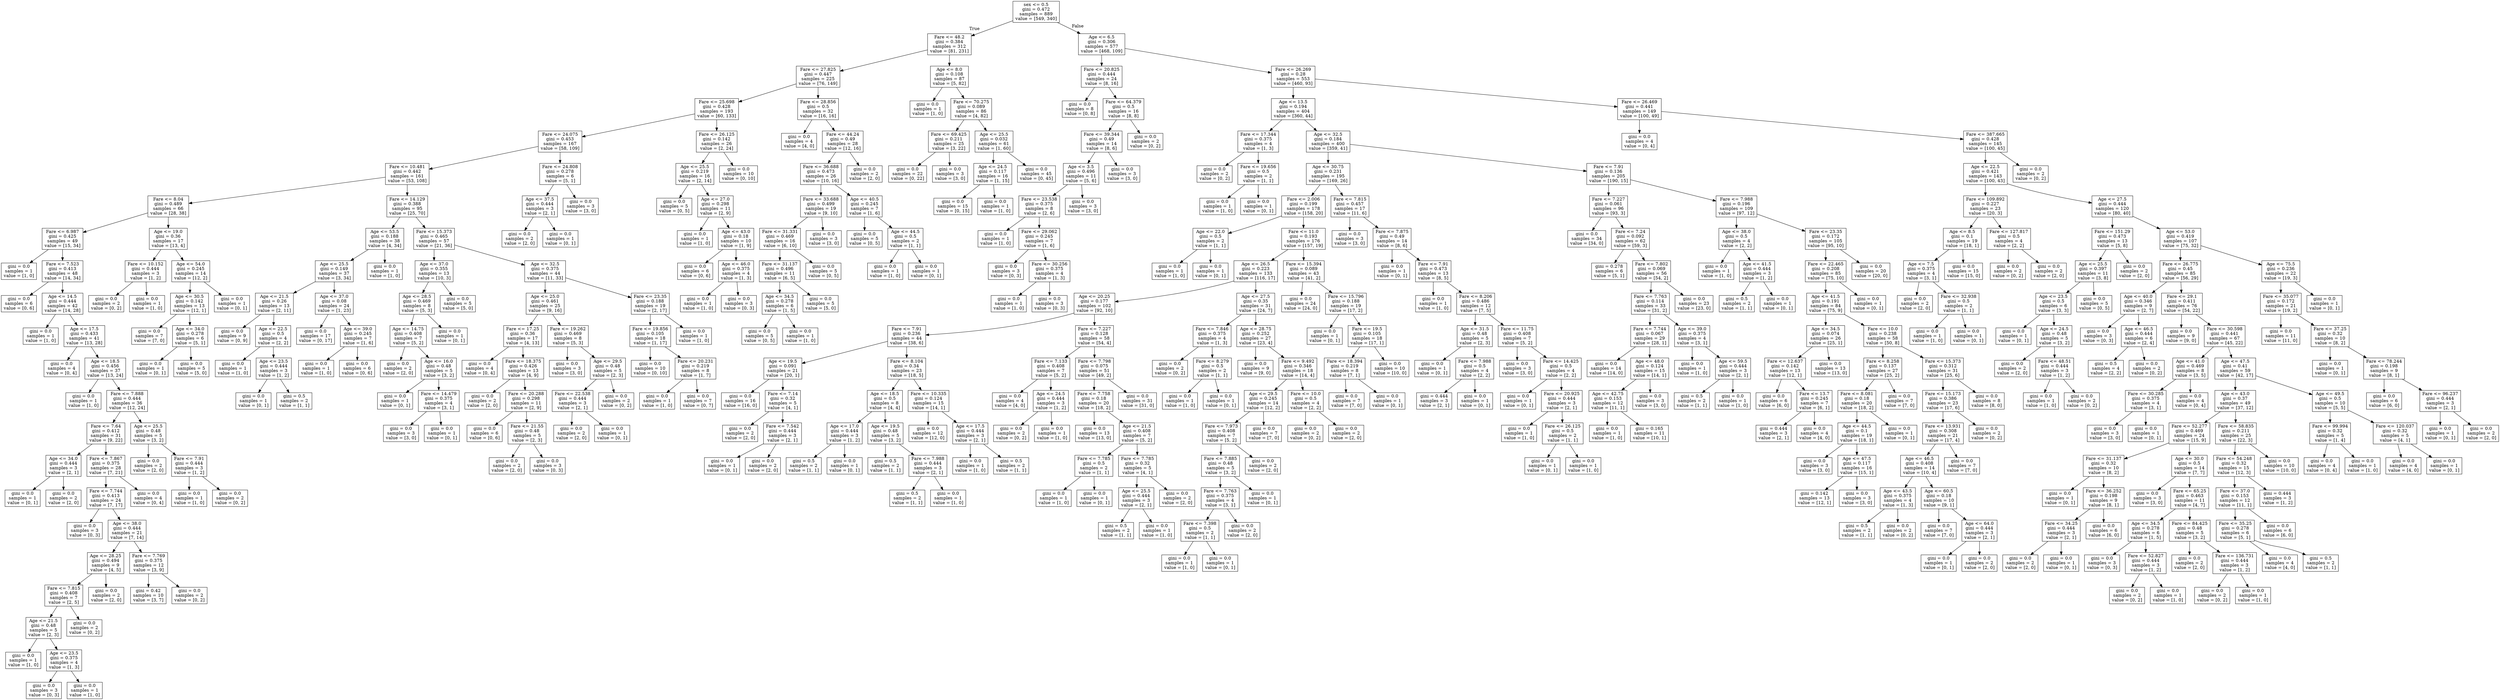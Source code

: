 digraph Tree {
node [shape=box] ;
0 [label="sex <= 0.5\ngini = 0.472\nsamples = 889\nvalue = [549, 340]"] ;
1 [label="Fare <= 48.2\ngini = 0.384\nsamples = 312\nvalue = [81, 231]"] ;
0 -> 1 [labeldistance=2.5, labelangle=45, headlabel="True"] ;
2 [label="Fare <= 27.825\ngini = 0.447\nsamples = 225\nvalue = [76, 149]"] ;
1 -> 2 ;
3 [label="Fare <= 25.698\ngini = 0.428\nsamples = 193\nvalue = [60, 133]"] ;
2 -> 3 ;
4 [label="Fare <= 24.075\ngini = 0.453\nsamples = 167\nvalue = [58, 109]"] ;
3 -> 4 ;
5 [label="Fare <= 10.481\ngini = 0.442\nsamples = 161\nvalue = [53, 108]"] ;
4 -> 5 ;
6 [label="Fare <= 8.04\ngini = 0.489\nsamples = 66\nvalue = [28, 38]"] ;
5 -> 6 ;
7 [label="Fare <= 6.987\ngini = 0.425\nsamples = 49\nvalue = [15, 34]"] ;
6 -> 7 ;
8 [label="gini = 0.0\nsamples = 1\nvalue = [1, 0]"] ;
7 -> 8 ;
9 [label="Fare <= 7.523\ngini = 0.413\nsamples = 48\nvalue = [14, 34]"] ;
7 -> 9 ;
10 [label="gini = 0.0\nsamples = 6\nvalue = [0, 6]"] ;
9 -> 10 ;
11 [label="Age <= 14.5\ngini = 0.444\nsamples = 42\nvalue = [14, 28]"] ;
9 -> 11 ;
12 [label="gini = 0.0\nsamples = 1\nvalue = [1, 0]"] ;
11 -> 12 ;
13 [label="Age <= 17.5\ngini = 0.433\nsamples = 41\nvalue = [13, 28]"] ;
11 -> 13 ;
14 [label="gini = 0.0\nsamples = 4\nvalue = [0, 4]"] ;
13 -> 14 ;
15 [label="Age <= 18.5\ngini = 0.456\nsamples = 37\nvalue = [13, 24]"] ;
13 -> 15 ;
16 [label="gini = 0.0\nsamples = 1\nvalue = [1, 0]"] ;
15 -> 16 ;
17 [label="Fare <= 7.888\ngini = 0.444\nsamples = 36\nvalue = [12, 24]"] ;
15 -> 17 ;
18 [label="Fare <= 7.64\ngini = 0.412\nsamples = 31\nvalue = [9, 22]"] ;
17 -> 18 ;
19 [label="Age <= 34.0\ngini = 0.444\nsamples = 3\nvalue = [2, 1]"] ;
18 -> 19 ;
20 [label="gini = 0.0\nsamples = 1\nvalue = [0, 1]"] ;
19 -> 20 ;
21 [label="gini = 0.0\nsamples = 2\nvalue = [2, 0]"] ;
19 -> 21 ;
22 [label="Fare <= 7.867\ngini = 0.375\nsamples = 28\nvalue = [7, 21]"] ;
18 -> 22 ;
23 [label="Fare <= 7.744\ngini = 0.413\nsamples = 24\nvalue = [7, 17]"] ;
22 -> 23 ;
24 [label="gini = 0.0\nsamples = 3\nvalue = [0, 3]"] ;
23 -> 24 ;
25 [label="Age <= 38.0\ngini = 0.444\nsamples = 21\nvalue = [7, 14]"] ;
23 -> 25 ;
26 [label="Age <= 28.25\ngini = 0.494\nsamples = 9\nvalue = [4, 5]"] ;
25 -> 26 ;
27 [label="Fare <= 7.815\ngini = 0.408\nsamples = 7\nvalue = [2, 5]"] ;
26 -> 27 ;
28 [label="Age <= 21.5\ngini = 0.48\nsamples = 5\nvalue = [2, 3]"] ;
27 -> 28 ;
29 [label="gini = 0.0\nsamples = 1\nvalue = [1, 0]"] ;
28 -> 29 ;
30 [label="Age <= 23.5\ngini = 0.375\nsamples = 4\nvalue = [1, 3]"] ;
28 -> 30 ;
31 [label="gini = 0.0\nsamples = 3\nvalue = [0, 3]"] ;
30 -> 31 ;
32 [label="gini = 0.0\nsamples = 1\nvalue = [1, 0]"] ;
30 -> 32 ;
33 [label="gini = 0.0\nsamples = 2\nvalue = [0, 2]"] ;
27 -> 33 ;
34 [label="gini = 0.0\nsamples = 2\nvalue = [2, 0]"] ;
26 -> 34 ;
35 [label="Fare <= 7.769\ngini = 0.375\nsamples = 12\nvalue = [3, 9]"] ;
25 -> 35 ;
36 [label="gini = 0.42\nsamples = 10\nvalue = [3, 7]"] ;
35 -> 36 ;
37 [label="gini = 0.0\nsamples = 2\nvalue = [0, 2]"] ;
35 -> 37 ;
38 [label="gini = 0.0\nsamples = 4\nvalue = [0, 4]"] ;
22 -> 38 ;
39 [label="Age <= 25.5\ngini = 0.48\nsamples = 5\nvalue = [3, 2]"] ;
17 -> 39 ;
40 [label="gini = 0.0\nsamples = 2\nvalue = [2, 0]"] ;
39 -> 40 ;
41 [label="Fare <= 7.91\ngini = 0.444\nsamples = 3\nvalue = [1, 2]"] ;
39 -> 41 ;
42 [label="gini = 0.0\nsamples = 1\nvalue = [1, 0]"] ;
41 -> 42 ;
43 [label="gini = 0.0\nsamples = 2\nvalue = [0, 2]"] ;
41 -> 43 ;
44 [label="Age <= 19.0\ngini = 0.36\nsamples = 17\nvalue = [13, 4]"] ;
6 -> 44 ;
45 [label="Fare <= 10.152\ngini = 0.444\nsamples = 3\nvalue = [1, 2]"] ;
44 -> 45 ;
46 [label="gini = 0.0\nsamples = 2\nvalue = [0, 2]"] ;
45 -> 46 ;
47 [label="gini = 0.0\nsamples = 1\nvalue = [1, 0]"] ;
45 -> 47 ;
48 [label="Age <= 54.0\ngini = 0.245\nsamples = 14\nvalue = [12, 2]"] ;
44 -> 48 ;
49 [label="Age <= 30.5\ngini = 0.142\nsamples = 13\nvalue = [12, 1]"] ;
48 -> 49 ;
50 [label="gini = 0.0\nsamples = 7\nvalue = [7, 0]"] ;
49 -> 50 ;
51 [label="Age <= 34.0\ngini = 0.278\nsamples = 6\nvalue = [5, 1]"] ;
49 -> 51 ;
52 [label="gini = 0.0\nsamples = 1\nvalue = [0, 1]"] ;
51 -> 52 ;
53 [label="gini = 0.0\nsamples = 5\nvalue = [5, 0]"] ;
51 -> 53 ;
54 [label="gini = 0.0\nsamples = 1\nvalue = [0, 1]"] ;
48 -> 54 ;
55 [label="Fare <= 14.129\ngini = 0.388\nsamples = 95\nvalue = [25, 70]"] ;
5 -> 55 ;
56 [label="Age <= 53.5\ngini = 0.188\nsamples = 38\nvalue = [4, 34]"] ;
55 -> 56 ;
57 [label="Age <= 25.5\ngini = 0.149\nsamples = 37\nvalue = [3, 34]"] ;
56 -> 57 ;
58 [label="Age <= 21.5\ngini = 0.26\nsamples = 13\nvalue = [2, 11]"] ;
57 -> 58 ;
59 [label="gini = 0.0\nsamples = 9\nvalue = [0, 9]"] ;
58 -> 59 ;
60 [label="Age <= 22.5\ngini = 0.5\nsamples = 4\nvalue = [2, 2]"] ;
58 -> 60 ;
61 [label="gini = 0.0\nsamples = 1\nvalue = [1, 0]"] ;
60 -> 61 ;
62 [label="Age <= 23.5\ngini = 0.444\nsamples = 3\nvalue = [1, 2]"] ;
60 -> 62 ;
63 [label="gini = 0.0\nsamples = 1\nvalue = [0, 1]"] ;
62 -> 63 ;
64 [label="gini = 0.5\nsamples = 2\nvalue = [1, 1]"] ;
62 -> 64 ;
65 [label="Age <= 37.0\ngini = 0.08\nsamples = 24\nvalue = [1, 23]"] ;
57 -> 65 ;
66 [label="gini = 0.0\nsamples = 17\nvalue = [0, 17]"] ;
65 -> 66 ;
67 [label="Age <= 39.0\ngini = 0.245\nsamples = 7\nvalue = [1, 6]"] ;
65 -> 67 ;
68 [label="gini = 0.0\nsamples = 1\nvalue = [1, 0]"] ;
67 -> 68 ;
69 [label="gini = 0.0\nsamples = 6\nvalue = [0, 6]"] ;
67 -> 69 ;
70 [label="gini = 0.0\nsamples = 1\nvalue = [1, 0]"] ;
56 -> 70 ;
71 [label="Fare <= 15.373\ngini = 0.465\nsamples = 57\nvalue = [21, 36]"] ;
55 -> 71 ;
72 [label="Age <= 37.0\ngini = 0.355\nsamples = 13\nvalue = [10, 3]"] ;
71 -> 72 ;
73 [label="Age <= 28.5\ngini = 0.469\nsamples = 8\nvalue = [5, 3]"] ;
72 -> 73 ;
74 [label="Age <= 14.75\ngini = 0.408\nsamples = 7\nvalue = [5, 2]"] ;
73 -> 74 ;
75 [label="gini = 0.0\nsamples = 2\nvalue = [2, 0]"] ;
74 -> 75 ;
76 [label="Age <= 16.0\ngini = 0.48\nsamples = 5\nvalue = [3, 2]"] ;
74 -> 76 ;
77 [label="gini = 0.0\nsamples = 1\nvalue = [0, 1]"] ;
76 -> 77 ;
78 [label="Fare <= 14.479\ngini = 0.375\nsamples = 4\nvalue = [3, 1]"] ;
76 -> 78 ;
79 [label="gini = 0.0\nsamples = 3\nvalue = [3, 0]"] ;
78 -> 79 ;
80 [label="gini = 0.0\nsamples = 1\nvalue = [0, 1]"] ;
78 -> 80 ;
81 [label="gini = 0.0\nsamples = 1\nvalue = [0, 1]"] ;
73 -> 81 ;
82 [label="gini = 0.0\nsamples = 5\nvalue = [5, 0]"] ;
72 -> 82 ;
83 [label="Age <= 32.5\ngini = 0.375\nsamples = 44\nvalue = [11, 33]"] ;
71 -> 83 ;
84 [label="Age <= 25.0\ngini = 0.461\nsamples = 25\nvalue = [9, 16]"] ;
83 -> 84 ;
85 [label="Fare <= 17.25\ngini = 0.36\nsamples = 17\nvalue = [4, 13]"] ;
84 -> 85 ;
86 [label="gini = 0.0\nsamples = 4\nvalue = [0, 4]"] ;
85 -> 86 ;
87 [label="Fare <= 18.375\ngini = 0.426\nsamples = 13\nvalue = [4, 9]"] ;
85 -> 87 ;
88 [label="gini = 0.0\nsamples = 2\nvalue = [2, 0]"] ;
87 -> 88 ;
89 [label="Fare <= 20.288\ngini = 0.298\nsamples = 11\nvalue = [2, 9]"] ;
87 -> 89 ;
90 [label="gini = 0.0\nsamples = 6\nvalue = [0, 6]"] ;
89 -> 90 ;
91 [label="Fare <= 21.55\ngini = 0.48\nsamples = 5\nvalue = [2, 3]"] ;
89 -> 91 ;
92 [label="gini = 0.0\nsamples = 2\nvalue = [2, 0]"] ;
91 -> 92 ;
93 [label="gini = 0.0\nsamples = 3\nvalue = [0, 3]"] ;
91 -> 93 ;
94 [label="Fare <= 19.262\ngini = 0.469\nsamples = 8\nvalue = [5, 3]"] ;
84 -> 94 ;
95 [label="gini = 0.0\nsamples = 3\nvalue = [3, 0]"] ;
94 -> 95 ;
96 [label="Age <= 29.5\ngini = 0.48\nsamples = 5\nvalue = [2, 3]"] ;
94 -> 96 ;
97 [label="Fare <= 22.538\ngini = 0.444\nsamples = 3\nvalue = [2, 1]"] ;
96 -> 97 ;
98 [label="gini = 0.0\nsamples = 2\nvalue = [2, 0]"] ;
97 -> 98 ;
99 [label="gini = 0.0\nsamples = 1\nvalue = [0, 1]"] ;
97 -> 99 ;
100 [label="gini = 0.0\nsamples = 2\nvalue = [0, 2]"] ;
96 -> 100 ;
101 [label="Fare <= 23.35\ngini = 0.188\nsamples = 19\nvalue = [2, 17]"] ;
83 -> 101 ;
102 [label="Fare <= 19.856\ngini = 0.105\nsamples = 18\nvalue = [1, 17]"] ;
101 -> 102 ;
103 [label="gini = 0.0\nsamples = 10\nvalue = [0, 10]"] ;
102 -> 103 ;
104 [label="Fare <= 20.231\ngini = 0.219\nsamples = 8\nvalue = [1, 7]"] ;
102 -> 104 ;
105 [label="gini = 0.0\nsamples = 1\nvalue = [1, 0]"] ;
104 -> 105 ;
106 [label="gini = 0.0\nsamples = 7\nvalue = [0, 7]"] ;
104 -> 106 ;
107 [label="gini = 0.0\nsamples = 1\nvalue = [1, 0]"] ;
101 -> 107 ;
108 [label="Fare <= 24.808\ngini = 0.278\nsamples = 6\nvalue = [5, 1]"] ;
4 -> 108 ;
109 [label="Age <= 37.5\ngini = 0.444\nsamples = 3\nvalue = [2, 1]"] ;
108 -> 109 ;
110 [label="gini = 0.0\nsamples = 2\nvalue = [2, 0]"] ;
109 -> 110 ;
111 [label="gini = 0.0\nsamples = 1\nvalue = [0, 1]"] ;
109 -> 111 ;
112 [label="gini = 0.0\nsamples = 3\nvalue = [3, 0]"] ;
108 -> 112 ;
113 [label="Fare <= 26.125\ngini = 0.142\nsamples = 26\nvalue = [2, 24]"] ;
3 -> 113 ;
114 [label="Age <= 25.5\ngini = 0.219\nsamples = 16\nvalue = [2, 14]"] ;
113 -> 114 ;
115 [label="gini = 0.0\nsamples = 5\nvalue = [0, 5]"] ;
114 -> 115 ;
116 [label="Age <= 27.0\ngini = 0.298\nsamples = 11\nvalue = [2, 9]"] ;
114 -> 116 ;
117 [label="gini = 0.0\nsamples = 1\nvalue = [1, 0]"] ;
116 -> 117 ;
118 [label="Age <= 43.0\ngini = 0.18\nsamples = 10\nvalue = [1, 9]"] ;
116 -> 118 ;
119 [label="gini = 0.0\nsamples = 6\nvalue = [0, 6]"] ;
118 -> 119 ;
120 [label="Age <= 46.0\ngini = 0.375\nsamples = 4\nvalue = [1, 3]"] ;
118 -> 120 ;
121 [label="gini = 0.0\nsamples = 1\nvalue = [1, 0]"] ;
120 -> 121 ;
122 [label="gini = 0.0\nsamples = 3\nvalue = [0, 3]"] ;
120 -> 122 ;
123 [label="gini = 0.0\nsamples = 10\nvalue = [0, 10]"] ;
113 -> 123 ;
124 [label="Fare <= 28.856\ngini = 0.5\nsamples = 32\nvalue = [16, 16]"] ;
2 -> 124 ;
125 [label="gini = 0.0\nsamples = 4\nvalue = [4, 0]"] ;
124 -> 125 ;
126 [label="Fare <= 44.24\ngini = 0.49\nsamples = 28\nvalue = [12, 16]"] ;
124 -> 126 ;
127 [label="Fare <= 36.688\ngini = 0.473\nsamples = 26\nvalue = [10, 16]"] ;
126 -> 127 ;
128 [label="Fare <= 33.688\ngini = 0.499\nsamples = 19\nvalue = [9, 10]"] ;
127 -> 128 ;
129 [label="Fare <= 31.331\ngini = 0.469\nsamples = 16\nvalue = [6, 10]"] ;
128 -> 129 ;
130 [label="Fare <= 31.137\ngini = 0.496\nsamples = 11\nvalue = [6, 5]"] ;
129 -> 130 ;
131 [label="Age <= 34.5\ngini = 0.278\nsamples = 6\nvalue = [1, 5]"] ;
130 -> 131 ;
132 [label="gini = 0.0\nsamples = 5\nvalue = [0, 5]"] ;
131 -> 132 ;
133 [label="gini = 0.0\nsamples = 1\nvalue = [1, 0]"] ;
131 -> 133 ;
134 [label="gini = 0.0\nsamples = 5\nvalue = [5, 0]"] ;
130 -> 134 ;
135 [label="gini = 0.0\nsamples = 5\nvalue = [0, 5]"] ;
129 -> 135 ;
136 [label="gini = 0.0\nsamples = 3\nvalue = [3, 0]"] ;
128 -> 136 ;
137 [label="Age <= 40.5\ngini = 0.245\nsamples = 7\nvalue = [1, 6]"] ;
127 -> 137 ;
138 [label="gini = 0.0\nsamples = 5\nvalue = [0, 5]"] ;
137 -> 138 ;
139 [label="Age <= 44.5\ngini = 0.5\nsamples = 2\nvalue = [1, 1]"] ;
137 -> 139 ;
140 [label="gini = 0.0\nsamples = 1\nvalue = [1, 0]"] ;
139 -> 140 ;
141 [label="gini = 0.0\nsamples = 1\nvalue = [0, 1]"] ;
139 -> 141 ;
142 [label="gini = 0.0\nsamples = 2\nvalue = [2, 0]"] ;
126 -> 142 ;
143 [label="Age <= 8.0\ngini = 0.108\nsamples = 87\nvalue = [5, 82]"] ;
1 -> 143 ;
144 [label="gini = 0.0\nsamples = 1\nvalue = [1, 0]"] ;
143 -> 144 ;
145 [label="Fare <= 70.275\ngini = 0.089\nsamples = 86\nvalue = [4, 82]"] ;
143 -> 145 ;
146 [label="Fare <= 69.425\ngini = 0.211\nsamples = 25\nvalue = [3, 22]"] ;
145 -> 146 ;
147 [label="gini = 0.0\nsamples = 22\nvalue = [0, 22]"] ;
146 -> 147 ;
148 [label="gini = 0.0\nsamples = 3\nvalue = [3, 0]"] ;
146 -> 148 ;
149 [label="Age <= 25.5\ngini = 0.032\nsamples = 61\nvalue = [1, 60]"] ;
145 -> 149 ;
150 [label="Age <= 24.5\ngini = 0.117\nsamples = 16\nvalue = [1, 15]"] ;
149 -> 150 ;
151 [label="gini = 0.0\nsamples = 15\nvalue = [0, 15]"] ;
150 -> 151 ;
152 [label="gini = 0.0\nsamples = 1\nvalue = [1, 0]"] ;
150 -> 152 ;
153 [label="gini = 0.0\nsamples = 45\nvalue = [0, 45]"] ;
149 -> 153 ;
154 [label="Age <= 6.5\ngini = 0.306\nsamples = 577\nvalue = [468, 109]"] ;
0 -> 154 [labeldistance=2.5, labelangle=-45, headlabel="False"] ;
155 [label="Fare <= 20.825\ngini = 0.444\nsamples = 24\nvalue = [8, 16]"] ;
154 -> 155 ;
156 [label="gini = 0.0\nsamples = 8\nvalue = [0, 8]"] ;
155 -> 156 ;
157 [label="Fare <= 64.379\ngini = 0.5\nsamples = 16\nvalue = [8, 8]"] ;
155 -> 157 ;
158 [label="Fare <= 39.344\ngini = 0.49\nsamples = 14\nvalue = [8, 6]"] ;
157 -> 158 ;
159 [label="Age <= 3.5\ngini = 0.496\nsamples = 11\nvalue = [5, 6]"] ;
158 -> 159 ;
160 [label="Fare <= 23.538\ngini = 0.375\nsamples = 8\nvalue = [2, 6]"] ;
159 -> 160 ;
161 [label="gini = 0.0\nsamples = 1\nvalue = [1, 0]"] ;
160 -> 161 ;
162 [label="Fare <= 29.062\ngini = 0.245\nsamples = 7\nvalue = [1, 6]"] ;
160 -> 162 ;
163 [label="gini = 0.0\nsamples = 3\nvalue = [0, 3]"] ;
162 -> 163 ;
164 [label="Fare <= 30.256\ngini = 0.375\nsamples = 4\nvalue = [1, 3]"] ;
162 -> 164 ;
165 [label="gini = 0.0\nsamples = 1\nvalue = [1, 0]"] ;
164 -> 165 ;
166 [label="gini = 0.0\nsamples = 3\nvalue = [0, 3]"] ;
164 -> 166 ;
167 [label="gini = 0.0\nsamples = 3\nvalue = [3, 0]"] ;
159 -> 167 ;
168 [label="gini = 0.0\nsamples = 3\nvalue = [3, 0]"] ;
158 -> 168 ;
169 [label="gini = 0.0\nsamples = 2\nvalue = [0, 2]"] ;
157 -> 169 ;
170 [label="Fare <= 26.269\ngini = 0.28\nsamples = 553\nvalue = [460, 93]"] ;
154 -> 170 ;
171 [label="Age <= 13.5\ngini = 0.194\nsamples = 404\nvalue = [360, 44]"] ;
170 -> 171 ;
172 [label="Fare <= 17.344\ngini = 0.375\nsamples = 4\nvalue = [1, 3]"] ;
171 -> 172 ;
173 [label="gini = 0.0\nsamples = 2\nvalue = [0, 2]"] ;
172 -> 173 ;
174 [label="Fare <= 19.656\ngini = 0.5\nsamples = 2\nvalue = [1, 1]"] ;
172 -> 174 ;
175 [label="gini = 0.0\nsamples = 1\nvalue = [1, 0]"] ;
174 -> 175 ;
176 [label="gini = 0.0\nsamples = 1\nvalue = [0, 1]"] ;
174 -> 176 ;
177 [label="Age <= 32.5\ngini = 0.184\nsamples = 400\nvalue = [359, 41]"] ;
171 -> 177 ;
178 [label="Age <= 30.75\ngini = 0.231\nsamples = 195\nvalue = [169, 26]"] ;
177 -> 178 ;
179 [label="Fare <= 2.006\ngini = 0.199\nsamples = 178\nvalue = [158, 20]"] ;
178 -> 179 ;
180 [label="Age <= 22.0\ngini = 0.5\nsamples = 2\nvalue = [1, 1]"] ;
179 -> 180 ;
181 [label="gini = 0.0\nsamples = 1\nvalue = [1, 0]"] ;
180 -> 181 ;
182 [label="gini = 0.0\nsamples = 1\nvalue = [0, 1]"] ;
180 -> 182 ;
183 [label="Fare <= 11.0\ngini = 0.193\nsamples = 176\nvalue = [157, 19]"] ;
179 -> 183 ;
184 [label="Age <= 26.5\ngini = 0.223\nsamples = 133\nvalue = [116, 17]"] ;
183 -> 184 ;
185 [label="Age <= 20.25\ngini = 0.177\nsamples = 102\nvalue = [92, 10]"] ;
184 -> 185 ;
186 [label="Fare <= 7.91\ngini = 0.236\nsamples = 44\nvalue = [38, 6]"] ;
185 -> 186 ;
187 [label="Age <= 19.5\ngini = 0.091\nsamples = 21\nvalue = [20, 1]"] ;
186 -> 187 ;
188 [label="gini = 0.0\nsamples = 16\nvalue = [16, 0]"] ;
187 -> 188 ;
189 [label="Fare <= 7.14\ngini = 0.32\nsamples = 5\nvalue = [4, 1]"] ;
187 -> 189 ;
190 [label="gini = 0.0\nsamples = 2\nvalue = [2, 0]"] ;
189 -> 190 ;
191 [label="Fare <= 7.542\ngini = 0.444\nsamples = 3\nvalue = [2, 1]"] ;
189 -> 191 ;
192 [label="gini = 0.0\nsamples = 1\nvalue = [0, 1]"] ;
191 -> 192 ;
193 [label="gini = 0.0\nsamples = 2\nvalue = [2, 0]"] ;
191 -> 193 ;
194 [label="Fare <= 8.104\ngini = 0.34\nsamples = 23\nvalue = [18, 5]"] ;
186 -> 194 ;
195 [label="Age <= 18.5\ngini = 0.5\nsamples = 8\nvalue = [4, 4]"] ;
194 -> 195 ;
196 [label="Age <= 17.0\ngini = 0.444\nsamples = 3\nvalue = [1, 2]"] ;
195 -> 196 ;
197 [label="gini = 0.5\nsamples = 2\nvalue = [1, 1]"] ;
196 -> 197 ;
198 [label="gini = 0.0\nsamples = 1\nvalue = [0, 1]"] ;
196 -> 198 ;
199 [label="Age <= 19.5\ngini = 0.48\nsamples = 5\nvalue = [3, 2]"] ;
195 -> 199 ;
200 [label="gini = 0.5\nsamples = 2\nvalue = [1, 1]"] ;
199 -> 200 ;
201 [label="Fare <= 7.988\ngini = 0.444\nsamples = 3\nvalue = [2, 1]"] ;
199 -> 201 ;
202 [label="gini = 0.5\nsamples = 2\nvalue = [1, 1]"] ;
201 -> 202 ;
203 [label="gini = 0.0\nsamples = 1\nvalue = [1, 0]"] ;
201 -> 203 ;
204 [label="Fare <= 10.335\ngini = 0.124\nsamples = 15\nvalue = [14, 1]"] ;
194 -> 204 ;
205 [label="gini = 0.0\nsamples = 12\nvalue = [12, 0]"] ;
204 -> 205 ;
206 [label="Age <= 17.5\ngini = 0.444\nsamples = 3\nvalue = [2, 1]"] ;
204 -> 206 ;
207 [label="gini = 0.0\nsamples = 1\nvalue = [1, 0]"] ;
206 -> 207 ;
208 [label="gini = 0.5\nsamples = 2\nvalue = [1, 1]"] ;
206 -> 208 ;
209 [label="Fare <= 7.227\ngini = 0.128\nsamples = 58\nvalue = [54, 4]"] ;
185 -> 209 ;
210 [label="Fare <= 7.133\ngini = 0.408\nsamples = 7\nvalue = [5, 2]"] ;
209 -> 210 ;
211 [label="gini = 0.0\nsamples = 4\nvalue = [4, 0]"] ;
210 -> 211 ;
212 [label="Age <= 24.5\ngini = 0.444\nsamples = 3\nvalue = [1, 2]"] ;
210 -> 212 ;
213 [label="gini = 0.0\nsamples = 2\nvalue = [0, 2]"] ;
212 -> 213 ;
214 [label="gini = 0.0\nsamples = 1\nvalue = [1, 0]"] ;
212 -> 214 ;
215 [label="Fare <= 7.798\ngini = 0.075\nsamples = 51\nvalue = [49, 2]"] ;
209 -> 215 ;
216 [label="Fare <= 7.758\ngini = 0.18\nsamples = 20\nvalue = [18, 2]"] ;
215 -> 216 ;
217 [label="gini = 0.0\nsamples = 13\nvalue = [13, 0]"] ;
216 -> 217 ;
218 [label="Age <= 21.5\ngini = 0.408\nsamples = 7\nvalue = [5, 2]"] ;
216 -> 218 ;
219 [label="Fare <= 7.785\ngini = 0.5\nsamples = 2\nvalue = [1, 1]"] ;
218 -> 219 ;
220 [label="gini = 0.0\nsamples = 1\nvalue = [1, 0]"] ;
219 -> 220 ;
221 [label="gini = 0.0\nsamples = 1\nvalue = [0, 1]"] ;
219 -> 221 ;
222 [label="Fare <= 7.785\ngini = 0.32\nsamples = 5\nvalue = [4, 1]"] ;
218 -> 222 ;
223 [label="Age <= 25.5\ngini = 0.444\nsamples = 3\nvalue = [2, 1]"] ;
222 -> 223 ;
224 [label="gini = 0.5\nsamples = 2\nvalue = [1, 1]"] ;
223 -> 224 ;
225 [label="gini = 0.0\nsamples = 1\nvalue = [1, 0]"] ;
223 -> 225 ;
226 [label="gini = 0.0\nsamples = 2\nvalue = [2, 0]"] ;
222 -> 226 ;
227 [label="gini = 0.0\nsamples = 31\nvalue = [31, 0]"] ;
215 -> 227 ;
228 [label="Age <= 27.5\ngini = 0.35\nsamples = 31\nvalue = [24, 7]"] ;
184 -> 228 ;
229 [label="Fare <= 7.846\ngini = 0.375\nsamples = 4\nvalue = [1, 3]"] ;
228 -> 229 ;
230 [label="gini = 0.0\nsamples = 2\nvalue = [0, 2]"] ;
229 -> 230 ;
231 [label="Fare <= 8.279\ngini = 0.5\nsamples = 2\nvalue = [1, 1]"] ;
229 -> 231 ;
232 [label="gini = 0.0\nsamples = 1\nvalue = [1, 0]"] ;
231 -> 232 ;
233 [label="gini = 0.0\nsamples = 1\nvalue = [0, 1]"] ;
231 -> 233 ;
234 [label="Age <= 28.75\ngini = 0.252\nsamples = 27\nvalue = [23, 4]"] ;
228 -> 234 ;
235 [label="gini = 0.0\nsamples = 9\nvalue = [9, 0]"] ;
234 -> 235 ;
236 [label="Fare <= 9.492\ngini = 0.346\nsamples = 18\nvalue = [14, 4]"] ;
234 -> 236 ;
237 [label="Age <= 29.5\ngini = 0.245\nsamples = 14\nvalue = [12, 2]"] ;
236 -> 237 ;
238 [label="Fare <= 7.973\ngini = 0.408\nsamples = 7\nvalue = [5, 2]"] ;
237 -> 238 ;
239 [label="Fare <= 7.885\ngini = 0.48\nsamples = 5\nvalue = [3, 2]"] ;
238 -> 239 ;
240 [label="Fare <= 7.763\ngini = 0.375\nsamples = 4\nvalue = [3, 1]"] ;
239 -> 240 ;
241 [label="Fare <= 7.398\ngini = 0.5\nsamples = 2\nvalue = [1, 1]"] ;
240 -> 241 ;
242 [label="gini = 0.0\nsamples = 1\nvalue = [1, 0]"] ;
241 -> 242 ;
243 [label="gini = 0.0\nsamples = 1\nvalue = [0, 1]"] ;
241 -> 243 ;
244 [label="gini = 0.0\nsamples = 2\nvalue = [2, 0]"] ;
240 -> 244 ;
245 [label="gini = 0.0\nsamples = 1\nvalue = [0, 1]"] ;
239 -> 245 ;
246 [label="gini = 0.0\nsamples = 2\nvalue = [2, 0]"] ;
238 -> 246 ;
247 [label="gini = 0.0\nsamples = 7\nvalue = [7, 0]"] ;
237 -> 247 ;
248 [label="Fare <= 10.0\ngini = 0.5\nsamples = 4\nvalue = [2, 2]"] ;
236 -> 248 ;
249 [label="gini = 0.0\nsamples = 2\nvalue = [0, 2]"] ;
248 -> 249 ;
250 [label="gini = 0.0\nsamples = 2\nvalue = [2, 0]"] ;
248 -> 250 ;
251 [label="Fare <= 15.394\ngini = 0.089\nsamples = 43\nvalue = [41, 2]"] ;
183 -> 251 ;
252 [label="gini = 0.0\nsamples = 24\nvalue = [24, 0]"] ;
251 -> 252 ;
253 [label="Fare <= 15.796\ngini = 0.188\nsamples = 19\nvalue = [17, 2]"] ;
251 -> 253 ;
254 [label="gini = 0.0\nsamples = 1\nvalue = [0, 1]"] ;
253 -> 254 ;
255 [label="Fare <= 19.5\ngini = 0.105\nsamples = 18\nvalue = [17, 1]"] ;
253 -> 255 ;
256 [label="Fare <= 18.394\ngini = 0.219\nsamples = 8\nvalue = [7, 1]"] ;
255 -> 256 ;
257 [label="gini = 0.0\nsamples = 7\nvalue = [7, 0]"] ;
256 -> 257 ;
258 [label="gini = 0.0\nsamples = 1\nvalue = [0, 1]"] ;
256 -> 258 ;
259 [label="gini = 0.0\nsamples = 10\nvalue = [10, 0]"] ;
255 -> 259 ;
260 [label="Fare <= 7.815\ngini = 0.457\nsamples = 17\nvalue = [11, 6]"] ;
178 -> 260 ;
261 [label="gini = 0.0\nsamples = 3\nvalue = [3, 0]"] ;
260 -> 261 ;
262 [label="Fare <= 7.875\ngini = 0.49\nsamples = 14\nvalue = [8, 6]"] ;
260 -> 262 ;
263 [label="gini = 0.0\nsamples = 1\nvalue = [0, 1]"] ;
262 -> 263 ;
264 [label="Fare <= 7.91\ngini = 0.473\nsamples = 13\nvalue = [8, 5]"] ;
262 -> 264 ;
265 [label="gini = 0.0\nsamples = 1\nvalue = [1, 0]"] ;
264 -> 265 ;
266 [label="Fare <= 8.206\ngini = 0.486\nsamples = 12\nvalue = [7, 5]"] ;
264 -> 266 ;
267 [label="Age <= 31.5\ngini = 0.48\nsamples = 5\nvalue = [2, 3]"] ;
266 -> 267 ;
268 [label="gini = 0.0\nsamples = 1\nvalue = [0, 1]"] ;
267 -> 268 ;
269 [label="Fare <= 7.988\ngini = 0.5\nsamples = 4\nvalue = [2, 2]"] ;
267 -> 269 ;
270 [label="gini = 0.444\nsamples = 3\nvalue = [2, 1]"] ;
269 -> 270 ;
271 [label="gini = 0.0\nsamples = 1\nvalue = [0, 1]"] ;
269 -> 271 ;
272 [label="Fare <= 11.75\ngini = 0.408\nsamples = 7\nvalue = [5, 2]"] ;
266 -> 272 ;
273 [label="gini = 0.0\nsamples = 3\nvalue = [3, 0]"] ;
272 -> 273 ;
274 [label="Fare <= 14.425\ngini = 0.5\nsamples = 4\nvalue = [2, 2]"] ;
272 -> 274 ;
275 [label="gini = 0.0\nsamples = 1\nvalue = [0, 1]"] ;
274 -> 275 ;
276 [label="Fare <= 20.925\ngini = 0.444\nsamples = 3\nvalue = [2, 1]"] ;
274 -> 276 ;
277 [label="gini = 0.0\nsamples = 1\nvalue = [1, 0]"] ;
276 -> 277 ;
278 [label="Fare <= 26.125\ngini = 0.5\nsamples = 2\nvalue = [1, 1]"] ;
276 -> 278 ;
279 [label="gini = 0.0\nsamples = 1\nvalue = [0, 1]"] ;
278 -> 279 ;
280 [label="gini = 0.0\nsamples = 1\nvalue = [1, 0]"] ;
278 -> 280 ;
281 [label="Fare <= 7.91\ngini = 0.136\nsamples = 205\nvalue = [190, 15]"] ;
177 -> 281 ;
282 [label="Fare <= 7.227\ngini = 0.061\nsamples = 96\nvalue = [93, 3]"] ;
281 -> 282 ;
283 [label="gini = 0.0\nsamples = 34\nvalue = [34, 0]"] ;
282 -> 283 ;
284 [label="Fare <= 7.24\ngini = 0.092\nsamples = 62\nvalue = [59, 3]"] ;
282 -> 284 ;
285 [label="gini = 0.278\nsamples = 6\nvalue = [5, 1]"] ;
284 -> 285 ;
286 [label="Fare <= 7.802\ngini = 0.069\nsamples = 56\nvalue = [54, 2]"] ;
284 -> 286 ;
287 [label="Fare <= 7.763\ngini = 0.114\nsamples = 33\nvalue = [31, 2]"] ;
286 -> 287 ;
288 [label="Fare <= 7.744\ngini = 0.067\nsamples = 29\nvalue = [28, 1]"] ;
287 -> 288 ;
289 [label="gini = 0.0\nsamples = 14\nvalue = [14, 0]"] ;
288 -> 289 ;
290 [label="Age <= 48.0\ngini = 0.124\nsamples = 15\nvalue = [14, 1]"] ;
288 -> 290 ;
291 [label="Age <= 42.75\ngini = 0.153\nsamples = 12\nvalue = [11, 1]"] ;
290 -> 291 ;
292 [label="gini = 0.0\nsamples = 1\nvalue = [1, 0]"] ;
291 -> 292 ;
293 [label="gini = 0.165\nsamples = 11\nvalue = [10, 1]"] ;
291 -> 293 ;
294 [label="gini = 0.0\nsamples = 3\nvalue = [3, 0]"] ;
290 -> 294 ;
295 [label="Age <= 39.0\ngini = 0.375\nsamples = 4\nvalue = [3, 1]"] ;
287 -> 295 ;
296 [label="gini = 0.0\nsamples = 1\nvalue = [1, 0]"] ;
295 -> 296 ;
297 [label="Age <= 59.5\ngini = 0.444\nsamples = 3\nvalue = [2, 1]"] ;
295 -> 297 ;
298 [label="gini = 0.5\nsamples = 2\nvalue = [1, 1]"] ;
297 -> 298 ;
299 [label="gini = 0.0\nsamples = 1\nvalue = [1, 0]"] ;
297 -> 299 ;
300 [label="gini = 0.0\nsamples = 23\nvalue = [23, 0]"] ;
286 -> 300 ;
301 [label="Fare <= 7.988\ngini = 0.196\nsamples = 109\nvalue = [97, 12]"] ;
281 -> 301 ;
302 [label="Age <= 38.0\ngini = 0.5\nsamples = 4\nvalue = [2, 2]"] ;
301 -> 302 ;
303 [label="gini = 0.0\nsamples = 1\nvalue = [1, 0]"] ;
302 -> 303 ;
304 [label="Age <= 41.5\ngini = 0.444\nsamples = 3\nvalue = [1, 2]"] ;
302 -> 304 ;
305 [label="gini = 0.5\nsamples = 2\nvalue = [1, 1]"] ;
304 -> 305 ;
306 [label="gini = 0.0\nsamples = 1\nvalue = [0, 1]"] ;
304 -> 306 ;
307 [label="Fare <= 23.35\ngini = 0.172\nsamples = 105\nvalue = [95, 10]"] ;
301 -> 307 ;
308 [label="Fare <= 22.465\ngini = 0.208\nsamples = 85\nvalue = [75, 10]"] ;
307 -> 308 ;
309 [label="Age <= 41.5\ngini = 0.191\nsamples = 84\nvalue = [75, 9]"] ;
308 -> 309 ;
310 [label="Age <= 34.5\ngini = 0.074\nsamples = 26\nvalue = [25, 1]"] ;
309 -> 310 ;
311 [label="Fare <= 12.637\ngini = 0.142\nsamples = 13\nvalue = [12, 1]"] ;
310 -> 311 ;
312 [label="gini = 0.0\nsamples = 6\nvalue = [6, 0]"] ;
311 -> 312 ;
313 [label="Fare <= 13.7\ngini = 0.245\nsamples = 7\nvalue = [6, 1]"] ;
311 -> 313 ;
314 [label="gini = 0.444\nsamples = 3\nvalue = [2, 1]"] ;
313 -> 314 ;
315 [label="gini = 0.0\nsamples = 4\nvalue = [4, 0]"] ;
313 -> 315 ;
316 [label="gini = 0.0\nsamples = 13\nvalue = [13, 0]"] ;
310 -> 316 ;
317 [label="Fare <= 10.0\ngini = 0.238\nsamples = 58\nvalue = [50, 8]"] ;
309 -> 317 ;
318 [label="Fare <= 8.258\ngini = 0.137\nsamples = 27\nvalue = [25, 2]"] ;
317 -> 318 ;
319 [label="Fare <= 8.081\ngini = 0.18\nsamples = 20\nvalue = [18, 2]"] ;
318 -> 319 ;
320 [label="Age <= 44.5\ngini = 0.1\nsamples = 19\nvalue = [18, 1]"] ;
319 -> 320 ;
321 [label="gini = 0.0\nsamples = 3\nvalue = [3, 0]"] ;
320 -> 321 ;
322 [label="Age <= 47.5\ngini = 0.117\nsamples = 16\nvalue = [15, 1]"] ;
320 -> 322 ;
323 [label="gini = 0.142\nsamples = 13\nvalue = [12, 1]"] ;
322 -> 323 ;
324 [label="gini = 0.0\nsamples = 3\nvalue = [3, 0]"] ;
322 -> 324 ;
325 [label="gini = 0.0\nsamples = 1\nvalue = [0, 1]"] ;
319 -> 325 ;
326 [label="gini = 0.0\nsamples = 7\nvalue = [7, 0]"] ;
318 -> 326 ;
327 [label="Fare <= 15.373\ngini = 0.312\nsamples = 31\nvalue = [25, 6]"] ;
317 -> 327 ;
328 [label="Fare <= 15.173\ngini = 0.386\nsamples = 23\nvalue = [17, 6]"] ;
327 -> 328 ;
329 [label="Fare <= 13.931\ngini = 0.308\nsamples = 21\nvalue = [17, 4]"] ;
328 -> 329 ;
330 [label="Age <= 46.5\ngini = 0.408\nsamples = 14\nvalue = [10, 4]"] ;
329 -> 330 ;
331 [label="Age <= 43.5\ngini = 0.375\nsamples = 4\nvalue = [1, 3]"] ;
330 -> 331 ;
332 [label="gini = 0.5\nsamples = 2\nvalue = [1, 1]"] ;
331 -> 332 ;
333 [label="gini = 0.0\nsamples = 2\nvalue = [0, 2]"] ;
331 -> 333 ;
334 [label="Age <= 60.5\ngini = 0.18\nsamples = 10\nvalue = [9, 1]"] ;
330 -> 334 ;
335 [label="gini = 0.0\nsamples = 7\nvalue = [7, 0]"] ;
334 -> 335 ;
336 [label="Age <= 64.0\ngini = 0.444\nsamples = 3\nvalue = [2, 1]"] ;
334 -> 336 ;
337 [label="gini = 0.0\nsamples = 1\nvalue = [0, 1]"] ;
336 -> 337 ;
338 [label="gini = 0.0\nsamples = 2\nvalue = [2, 0]"] ;
336 -> 338 ;
339 [label="gini = 0.0\nsamples = 7\nvalue = [7, 0]"] ;
329 -> 339 ;
340 [label="gini = 0.0\nsamples = 2\nvalue = [0, 2]"] ;
328 -> 340 ;
341 [label="gini = 0.0\nsamples = 8\nvalue = [8, 0]"] ;
327 -> 341 ;
342 [label="gini = 0.0\nsamples = 1\nvalue = [0, 1]"] ;
308 -> 342 ;
343 [label="gini = 0.0\nsamples = 20\nvalue = [20, 0]"] ;
307 -> 343 ;
344 [label="Fare <= 26.469\ngini = 0.441\nsamples = 149\nvalue = [100, 49]"] ;
170 -> 344 ;
345 [label="gini = 0.0\nsamples = 4\nvalue = [0, 4]"] ;
344 -> 345 ;
346 [label="Fare <= 387.665\ngini = 0.428\nsamples = 145\nvalue = [100, 45]"] ;
344 -> 346 ;
347 [label="Age <= 22.5\ngini = 0.421\nsamples = 143\nvalue = [100, 43]"] ;
346 -> 347 ;
348 [label="Fare <= 109.892\ngini = 0.227\nsamples = 23\nvalue = [20, 3]"] ;
347 -> 348 ;
349 [label="Age <= 8.5\ngini = 0.1\nsamples = 19\nvalue = [18, 1]"] ;
348 -> 349 ;
350 [label="Age <= 7.5\ngini = 0.375\nsamples = 4\nvalue = [3, 1]"] ;
349 -> 350 ;
351 [label="gini = 0.0\nsamples = 2\nvalue = [2, 0]"] ;
350 -> 351 ;
352 [label="Fare <= 32.938\ngini = 0.5\nsamples = 2\nvalue = [1, 1]"] ;
350 -> 352 ;
353 [label="gini = 0.0\nsamples = 1\nvalue = [1, 0]"] ;
352 -> 353 ;
354 [label="gini = 0.0\nsamples = 1\nvalue = [0, 1]"] ;
352 -> 354 ;
355 [label="gini = 0.0\nsamples = 15\nvalue = [15, 0]"] ;
349 -> 355 ;
356 [label="Fare <= 127.817\ngini = 0.5\nsamples = 4\nvalue = [2, 2]"] ;
348 -> 356 ;
357 [label="gini = 0.0\nsamples = 2\nvalue = [0, 2]"] ;
356 -> 357 ;
358 [label="gini = 0.0\nsamples = 2\nvalue = [2, 0]"] ;
356 -> 358 ;
359 [label="Age <= 27.5\ngini = 0.444\nsamples = 120\nvalue = [80, 40]"] ;
347 -> 359 ;
360 [label="Fare <= 151.29\ngini = 0.473\nsamples = 13\nvalue = [5, 8]"] ;
359 -> 360 ;
361 [label="Age <= 25.5\ngini = 0.397\nsamples = 11\nvalue = [3, 8]"] ;
360 -> 361 ;
362 [label="Age <= 23.5\ngini = 0.5\nsamples = 6\nvalue = [3, 3]"] ;
361 -> 362 ;
363 [label="gini = 0.0\nsamples = 1\nvalue = [0, 1]"] ;
362 -> 363 ;
364 [label="Age <= 24.5\ngini = 0.48\nsamples = 5\nvalue = [3, 2]"] ;
362 -> 364 ;
365 [label="gini = 0.0\nsamples = 2\nvalue = [2, 0]"] ;
364 -> 365 ;
366 [label="Fare <= 48.51\ngini = 0.444\nsamples = 3\nvalue = [1, 2]"] ;
364 -> 366 ;
367 [label="gini = 0.0\nsamples = 1\nvalue = [1, 0]"] ;
366 -> 367 ;
368 [label="gini = 0.0\nsamples = 2\nvalue = [0, 2]"] ;
366 -> 368 ;
369 [label="gini = 0.0\nsamples = 5\nvalue = [0, 5]"] ;
361 -> 369 ;
370 [label="gini = 0.0\nsamples = 2\nvalue = [2, 0]"] ;
360 -> 370 ;
371 [label="Age <= 53.0\ngini = 0.419\nsamples = 107\nvalue = [75, 32]"] ;
359 -> 371 ;
372 [label="Fare <= 26.775\ngini = 0.45\nsamples = 85\nvalue = [56, 29]"] ;
371 -> 372 ;
373 [label="Age <= 40.0\ngini = 0.346\nsamples = 9\nvalue = [2, 7]"] ;
372 -> 373 ;
374 [label="gini = 0.0\nsamples = 3\nvalue = [0, 3]"] ;
373 -> 374 ;
375 [label="Age <= 46.5\ngini = 0.444\nsamples = 6\nvalue = [2, 4]"] ;
373 -> 375 ;
376 [label="gini = 0.5\nsamples = 4\nvalue = [2, 2]"] ;
375 -> 376 ;
377 [label="gini = 0.0\nsamples = 2\nvalue = [0, 2]"] ;
375 -> 377 ;
378 [label="Fare <= 29.1\ngini = 0.411\nsamples = 76\nvalue = [54, 22]"] ;
372 -> 378 ;
379 [label="gini = 0.0\nsamples = 9\nvalue = [9, 0]"] ;
378 -> 379 ;
380 [label="Fare <= 30.598\ngini = 0.441\nsamples = 67\nvalue = [45, 22]"] ;
378 -> 380 ;
381 [label="Age <= 41.0\ngini = 0.469\nsamples = 8\nvalue = [3, 5]"] ;
380 -> 381 ;
382 [label="Fare <= 30.285\ngini = 0.375\nsamples = 4\nvalue = [3, 1]"] ;
381 -> 382 ;
383 [label="gini = 0.0\nsamples = 3\nvalue = [3, 0]"] ;
382 -> 383 ;
384 [label="gini = 0.0\nsamples = 1\nvalue = [0, 1]"] ;
382 -> 384 ;
385 [label="gini = 0.0\nsamples = 4\nvalue = [0, 4]"] ;
381 -> 385 ;
386 [label="Age <= 47.5\ngini = 0.41\nsamples = 59\nvalue = [42, 17]"] ;
380 -> 386 ;
387 [label="Age <= 43.0\ngini = 0.37\nsamples = 49\nvalue = [37, 12]"] ;
386 -> 387 ;
388 [label="Fare <= 52.277\ngini = 0.469\nsamples = 24\nvalue = [15, 9]"] ;
387 -> 388 ;
389 [label="Fare <= 31.137\ngini = 0.32\nsamples = 10\nvalue = [8, 2]"] ;
388 -> 389 ;
390 [label="gini = 0.0\nsamples = 1\nvalue = [0, 1]"] ;
389 -> 390 ;
391 [label="Fare <= 36.252\ngini = 0.198\nsamples = 9\nvalue = [8, 1]"] ;
389 -> 391 ;
392 [label="Fare <= 34.25\ngini = 0.444\nsamples = 3\nvalue = [2, 1]"] ;
391 -> 392 ;
393 [label="gini = 0.0\nsamples = 2\nvalue = [2, 0]"] ;
392 -> 393 ;
394 [label="gini = 0.0\nsamples = 1\nvalue = [0, 1]"] ;
392 -> 394 ;
395 [label="gini = 0.0\nsamples = 6\nvalue = [6, 0]"] ;
391 -> 395 ;
396 [label="Age <= 30.0\ngini = 0.5\nsamples = 14\nvalue = [7, 7]"] ;
388 -> 396 ;
397 [label="gini = 0.0\nsamples = 3\nvalue = [3, 0]"] ;
396 -> 397 ;
398 [label="Fare <= 65.25\ngini = 0.463\nsamples = 11\nvalue = [4, 7]"] ;
396 -> 398 ;
399 [label="Age <= 34.5\ngini = 0.278\nsamples = 6\nvalue = [1, 5]"] ;
398 -> 399 ;
400 [label="gini = 0.0\nsamples = 3\nvalue = [0, 3]"] ;
399 -> 400 ;
401 [label="Fare <= 52.827\ngini = 0.444\nsamples = 3\nvalue = [1, 2]"] ;
399 -> 401 ;
402 [label="gini = 0.0\nsamples = 2\nvalue = [0, 2]"] ;
401 -> 402 ;
403 [label="gini = 0.0\nsamples = 1\nvalue = [1, 0]"] ;
401 -> 403 ;
404 [label="Fare <= 84.425\ngini = 0.48\nsamples = 5\nvalue = [3, 2]"] ;
398 -> 404 ;
405 [label="gini = 0.0\nsamples = 2\nvalue = [2, 0]"] ;
404 -> 405 ;
406 [label="Fare <= 136.731\ngini = 0.444\nsamples = 3\nvalue = [1, 2]"] ;
404 -> 406 ;
407 [label="gini = 0.0\nsamples = 2\nvalue = [0, 2]"] ;
406 -> 407 ;
408 [label="gini = 0.0\nsamples = 1\nvalue = [1, 0]"] ;
406 -> 408 ;
409 [label="Fare <= 58.835\ngini = 0.211\nsamples = 25\nvalue = [22, 3]"] ;
387 -> 409 ;
410 [label="Fare <= 54.248\ngini = 0.32\nsamples = 15\nvalue = [12, 3]"] ;
409 -> 410 ;
411 [label="Fare <= 37.0\ngini = 0.153\nsamples = 12\nvalue = [11, 1]"] ;
410 -> 411 ;
412 [label="Fare <= 35.25\ngini = 0.278\nsamples = 6\nvalue = [5, 1]"] ;
411 -> 412 ;
413 [label="gini = 0.0\nsamples = 4\nvalue = [4, 0]"] ;
412 -> 413 ;
414 [label="gini = 0.5\nsamples = 2\nvalue = [1, 1]"] ;
412 -> 414 ;
415 [label="gini = 0.0\nsamples = 6\nvalue = [6, 0]"] ;
411 -> 415 ;
416 [label="gini = 0.444\nsamples = 3\nvalue = [1, 2]"] ;
410 -> 416 ;
417 [label="gini = 0.0\nsamples = 10\nvalue = [10, 0]"] ;
409 -> 417 ;
418 [label="Age <= 49.5\ngini = 0.5\nsamples = 10\nvalue = [5, 5]"] ;
386 -> 418 ;
419 [label="Fare <= 99.994\ngini = 0.32\nsamples = 5\nvalue = [1, 4]"] ;
418 -> 419 ;
420 [label="gini = 0.0\nsamples = 4\nvalue = [0, 4]"] ;
419 -> 420 ;
421 [label="gini = 0.0\nsamples = 1\nvalue = [1, 0]"] ;
419 -> 421 ;
422 [label="Fare <= 120.037\ngini = 0.32\nsamples = 5\nvalue = [4, 1]"] ;
418 -> 422 ;
423 [label="gini = 0.0\nsamples = 4\nvalue = [4, 0]"] ;
422 -> 423 ;
424 [label="gini = 0.0\nsamples = 1\nvalue = [0, 1]"] ;
422 -> 424 ;
425 [label="Age <= 75.5\ngini = 0.236\nsamples = 22\nvalue = [19, 3]"] ;
371 -> 425 ;
426 [label="Fare <= 35.077\ngini = 0.172\nsamples = 21\nvalue = [19, 2]"] ;
425 -> 426 ;
427 [label="gini = 0.0\nsamples = 11\nvalue = [11, 0]"] ;
426 -> 427 ;
428 [label="Fare <= 37.25\ngini = 0.32\nsamples = 10\nvalue = [8, 2]"] ;
426 -> 428 ;
429 [label="gini = 0.0\nsamples = 1\nvalue = [0, 1]"] ;
428 -> 429 ;
430 [label="Fare <= 78.244\ngini = 0.198\nsamples = 9\nvalue = [8, 1]"] ;
428 -> 430 ;
431 [label="gini = 0.0\nsamples = 6\nvalue = [6, 0]"] ;
430 -> 431 ;
432 [label="Fare <= 96.237\ngini = 0.444\nsamples = 3\nvalue = [2, 1]"] ;
430 -> 432 ;
433 [label="gini = 0.0\nsamples = 1\nvalue = [0, 1]"] ;
432 -> 433 ;
434 [label="gini = 0.0\nsamples = 2\nvalue = [2, 0]"] ;
432 -> 434 ;
435 [label="gini = 0.0\nsamples = 1\nvalue = [0, 1]"] ;
425 -> 435 ;
436 [label="gini = 0.0\nsamples = 2\nvalue = [0, 2]"] ;
346 -> 436 ;
}